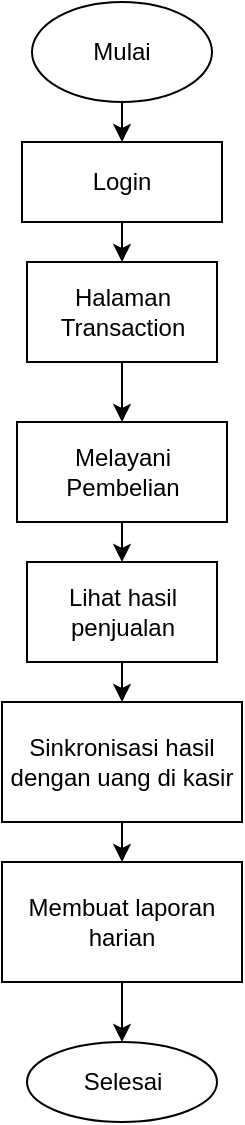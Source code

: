 <mxfile>
    <diagram id="fU7JUi9x7_o4d6Kew_JB" name="Page-1">
        <mxGraphModel dx="749" dy="410" grid="1" gridSize="10" guides="1" tooltips="1" connect="1" arrows="1" fold="1" page="0" pageScale="1" pageWidth="850" pageHeight="1100" math="0" shadow="0">
            <root>
                <mxCell id="0"/>
                <mxCell id="1" parent="0"/>
                <mxCell id="4" value="" style="edgeStyle=none;html=1;" edge="1" parent="1" source="2" target="3">
                    <mxGeometry relative="1" as="geometry"/>
                </mxCell>
                <mxCell id="2" value="Mulai" style="ellipse;whiteSpace=wrap;html=1;" vertex="1" parent="1">
                    <mxGeometry x="210" y="70" width="90" height="50" as="geometry"/>
                </mxCell>
                <mxCell id="6" value="" style="edgeStyle=none;html=1;" edge="1" parent="1" source="3" target="5">
                    <mxGeometry relative="1" as="geometry"/>
                </mxCell>
                <mxCell id="3" value="Login" style="whiteSpace=wrap;html=1;" vertex="1" parent="1">
                    <mxGeometry x="205" y="140" width="100" height="40" as="geometry"/>
                </mxCell>
                <mxCell id="8" style="edgeStyle=none;html=1;entryX=0.5;entryY=0;entryDx=0;entryDy=0;" edge="1" parent="1" source="5" target="7">
                    <mxGeometry relative="1" as="geometry"/>
                </mxCell>
                <mxCell id="5" value="Halaman Transaction" style="whiteSpace=wrap;html=1;" vertex="1" parent="1">
                    <mxGeometry x="207.5" y="200" width="95" height="50" as="geometry"/>
                </mxCell>
                <mxCell id="14" style="edgeStyle=none;html=1;entryX=0.5;entryY=0;entryDx=0;entryDy=0;" edge="1" parent="1" source="7" target="10">
                    <mxGeometry relative="1" as="geometry"/>
                </mxCell>
                <mxCell id="7" value="Melayani Pembelian" style="rounded=0;whiteSpace=wrap;html=1;" vertex="1" parent="1">
                    <mxGeometry x="202.5" y="280" width="105" height="50" as="geometry"/>
                </mxCell>
                <mxCell id="15" style="edgeStyle=none;html=1;entryX=0.5;entryY=0;entryDx=0;entryDy=0;" edge="1" parent="1" source="10" target="11">
                    <mxGeometry relative="1" as="geometry"/>
                </mxCell>
                <mxCell id="10" value="Lihat hasil penjualan" style="rounded=0;whiteSpace=wrap;html=1;" vertex="1" parent="1">
                    <mxGeometry x="207.5" y="350" width="95" height="50" as="geometry"/>
                </mxCell>
                <mxCell id="16" style="edgeStyle=none;html=1;entryX=0.5;entryY=0;entryDx=0;entryDy=0;" edge="1" parent="1" source="11" target="12">
                    <mxGeometry relative="1" as="geometry"/>
                </mxCell>
                <mxCell id="11" value="Sinkronisasi hasil dengan uang di kasir" style="rounded=0;whiteSpace=wrap;html=1;" vertex="1" parent="1">
                    <mxGeometry x="195" y="420" width="120" height="60" as="geometry"/>
                </mxCell>
                <mxCell id="17" style="edgeStyle=none;html=1;entryX=0.5;entryY=0;entryDx=0;entryDy=0;" edge="1" parent="1" source="12" target="13">
                    <mxGeometry relative="1" as="geometry"/>
                </mxCell>
                <mxCell id="12" value="Membuat laporan harian" style="rounded=0;whiteSpace=wrap;html=1;" vertex="1" parent="1">
                    <mxGeometry x="195" y="500" width="120" height="60" as="geometry"/>
                </mxCell>
                <mxCell id="13" value="Selesai" style="ellipse;whiteSpace=wrap;html=1;" vertex="1" parent="1">
                    <mxGeometry x="207.5" y="590" width="95" height="40" as="geometry"/>
                </mxCell>
            </root>
        </mxGraphModel>
    </diagram>
</mxfile>